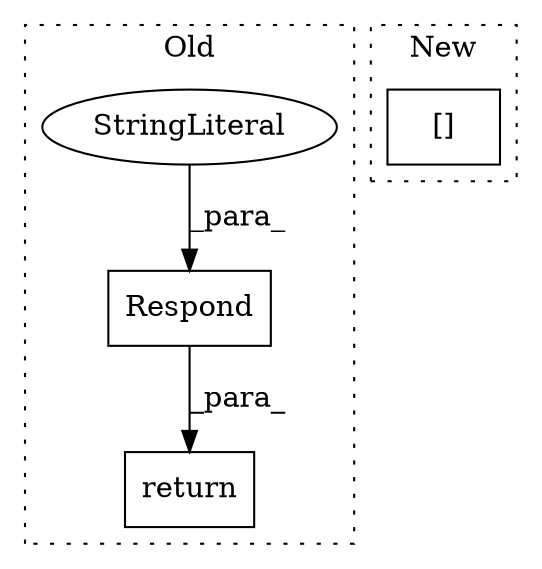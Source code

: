 digraph G {
subgraph cluster0 {
1 [label="Respond" a="32" s="5707,5776" l="8,1" shape="box"];
3 [label="StringLiteral" a="45" s="5760" l="12" shape="ellipse"];
4 [label="return" a="41" s="5690" l="7" shape="box"];
label = "Old";
style="dotted";
}
subgraph cluster1 {
2 [label="[]" a="2" s="5109,5136" l="13,1" shape="box"];
label = "New";
style="dotted";
}
1 -> 4 [label="_para_"];
3 -> 1 [label="_para_"];
}